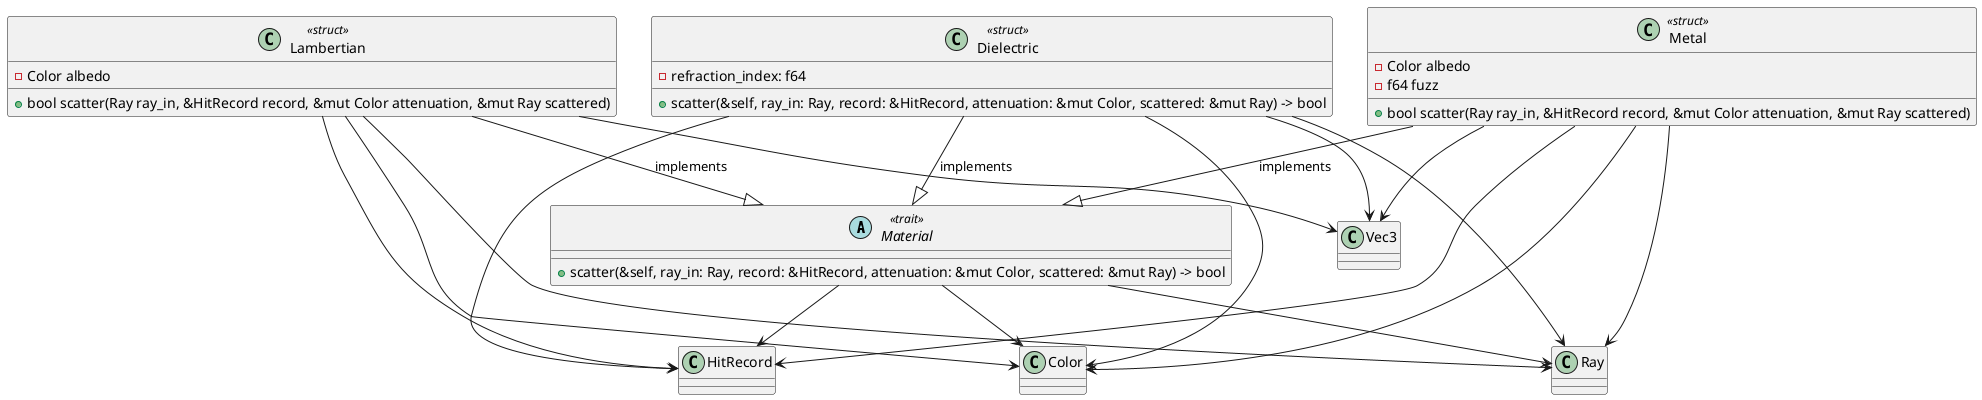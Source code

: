 @startuml materials

abstract class Material << trait >> {
    + scatter(&self, ray_in: Ray, record: &HitRecord, attenuation: &mut Color, scattered: &mut Ray) -> bool
}

Material --> Color
Material --> HitRecord
Material --> Ray

class Dielectric << struct >> {
    - refraction_index: f64
    + scatter(&self, ray_in: Ray, record: &HitRecord, attenuation: &mut Color, scattered: &mut Ray) -> bool
}

Dielectric --|> Material : implements
Dielectric --> Color
Dielectric --> HitRecord
Dielectric --> Ray
Dielectric --> Vec3

class Lambertian << struct >> {
    - Color albedo
    + bool scatter(Ray ray_in, &HitRecord record, &mut Color attenuation, &mut Ray scattered)
}

Lambertian --|> Material : implements
Lambertian --> Color
Lambertian --> HitRecord
Lambertian --> Ray
Lambertian --> Vec3

class Metal << struct >> {
    - Color albedo
    - f64 fuzz
    + bool scatter(Ray ray_in, &HitRecord record, &mut Color attenuation, &mut Ray scattered)
}

Metal --|> Material : implements
Metal --> Color
Metal --> HitRecord
Metal --> Ray
Metal --> Vec3

@enduml
